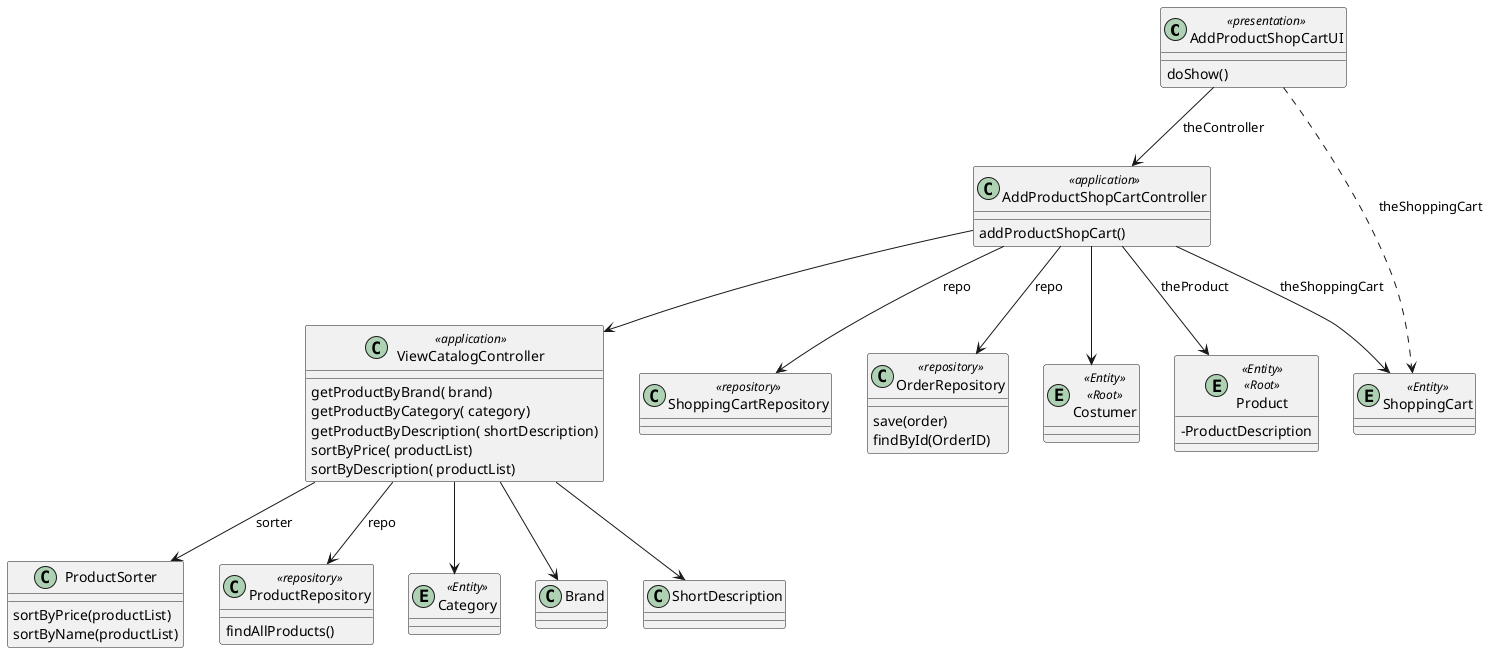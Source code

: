 @startuml
skinparam classAttributeIconSize 0


class AddProductShopCartUI <<presentation>>


class AddProductShopCartController <<application>>
class OrderRepository <<repository>>
class ViewCatalogController <<application>>

class ProductSorter
class ProductRepository <<repository>>
class ShoppingCartRepository <<repository>>

entity ShoppingCart <<Entity>>


entity Costumer <<Entity>> <<Root>>

entity Product <<Entity>> <<Root>> {
- ProductDescription
}

    entity Category <<Entity>>




AddProductShopCartController -->Costumer
AddProductShopCartController -->ViewCatalogController
AddProductShopCartUI --> AddProductShopCartController : theController
AddProductShopCartUI : doShow()
AddProductShopCartController --> OrderRepository : repo
AddProductShopCartController --> ShoppingCartRepository : repo
AddProductShopCartController : addProductShopCart()
OrderRepository : save(order)
OrderRepository : findById(OrderID)
AddProductShopCartController --> ShoppingCart : theShoppingCart
AddProductShopCartController --> Product : theProduct
ViewCatalogController --> Category
ViewCatalogController -->Brand
ViewCatalogController -->ShortDescription
AddProductShopCartUI ..> ShoppingCart : theShoppingCart
ViewCatalogController --> ProductRepository : repo
ViewCatalogController --> ProductSorter : sorter
ProductSorter : sortByPrice(productList)
ProductSorter : sortByName(productList)
ViewCatalogController : getProductByBrand( brand)
ViewCatalogController : getProductByCategory( category)
ViewCatalogController : getProductByDescription( shortDescription)
ViewCatalogController : sortByPrice( productList)
ViewCatalogController : sortByDescription( productList)

ProductRepository : findAllProducts()

@enduml